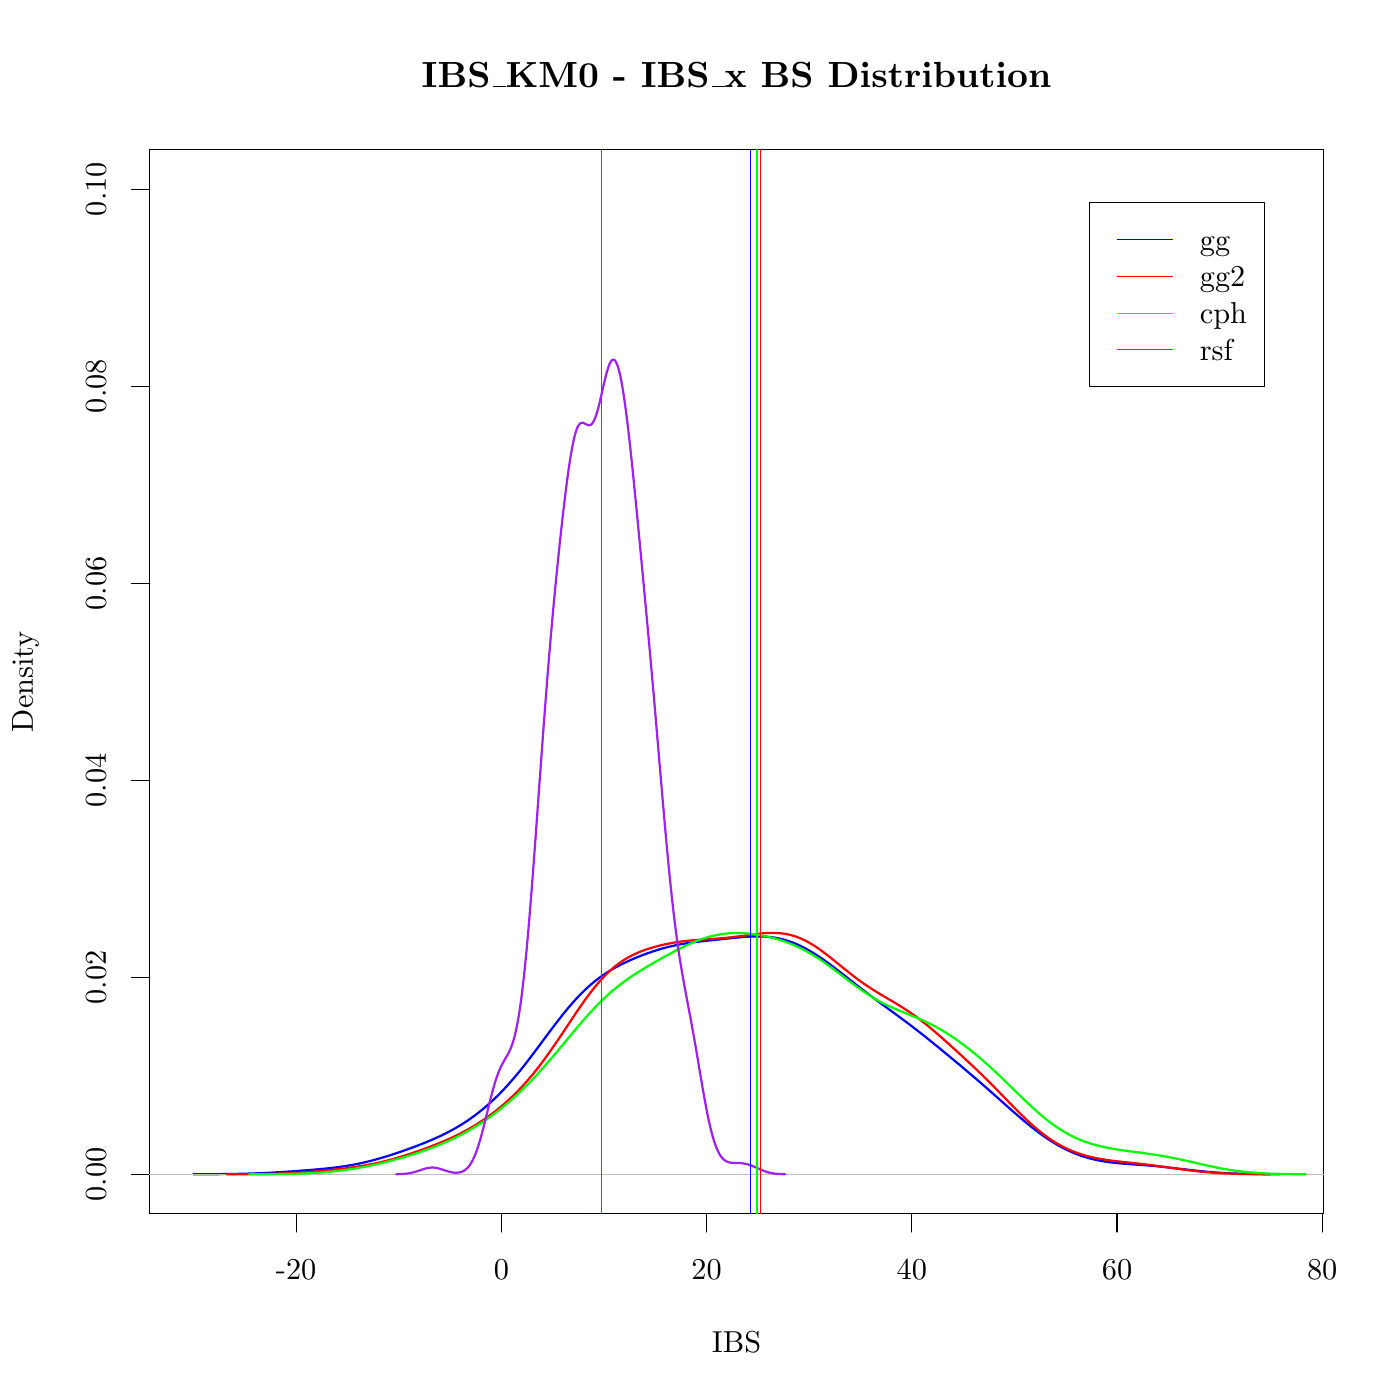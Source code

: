 % Created by tikzDevice version 0.8.1 on 2015-01-31 18:09:32
% !TEX encoding = UTF-8 Unicode
\documentclass[11pt]{memoir}
\nonstopmode

\usepackage{tikz}

\usepackage[active,tightpage,psfixbb]{preview}

\PreviewEnvironment{pgfpicture}

\setlength\PreviewBorder{0pt}

\usepackage{amsmath}
\newcommand{\SweaveOpts}[1]{}  % do not interfere with LaTeX
\newcommand{\SweaveInput}[1]{} % because they are not real TeX commands
\newcommand{\Sexpr}[1]{}       % will only be parsed by R


\usepackage{geometry}
\usepackage{amsmath}
\usepackage{lscape}
\geometry{verbose,tmargin=2.5cm,bmargin=2.5cm,lmargin=2.5cm,rmargin=2.5cm}


\begin{document}

\begin{tikzpicture}[x=1pt,y=1pt]
\definecolor{fillColor}{RGB}{255,255,255}
\path[use as bounding box,fill=fillColor,fill opacity=0.00] (0,0) rectangle (505.89,505.89);
\begin{scope}
\path[clip] ( 54.12, 67.32) rectangle (478.17,451.77);
\definecolor{drawColor}{RGB}{0,0,255}

\path[draw=drawColor,line width= 0.8pt,line join=round,line cap=round] ( 69.83, 81.57) --
	( 70.59, 81.57) --
	( 71.36, 81.57) --
	( 72.13, 81.57) --
	( 72.90, 81.58) --
	( 73.67, 81.58) --
	( 74.44, 81.58) --
	( 75.20, 81.59) --
	( 75.97, 81.59) --
	( 76.74, 81.59) --
	( 77.51, 81.60) --
	( 78.28, 81.60) --
	( 79.05, 81.61) --
	( 79.81, 81.62) --
	( 80.58, 81.63) --
	( 81.35, 81.64) --
	( 82.12, 81.65) --
	( 82.89, 81.66) --
	( 83.66, 81.67) --
	( 84.42, 81.68) --
	( 85.19, 81.70) --
	( 85.96, 81.71) --
	( 86.73, 81.73) --
	( 87.50, 81.75) --
	( 88.27, 81.77) --
	( 89.03, 81.79) --
	( 89.80, 81.81) --
	( 90.57, 81.84) --
	( 91.34, 81.86) --
	( 92.11, 81.89) --
	( 92.88, 81.92) --
	( 93.65, 81.95) --
	( 94.41, 81.98) --
	( 95.18, 82.02) --
	( 95.95, 82.05) --
	( 96.72, 82.09) --
	( 97.49, 82.13) --
	( 98.26, 82.17) --
	( 99.02, 82.21) --
	( 99.79, 82.26) --
	(100.56, 82.30) --
	(101.33, 82.35) --
	(102.10, 82.40) --
	(102.87, 82.45) --
	(103.63, 82.50) --
	(104.40, 82.55) --
	(105.17, 82.60) --
	(105.94, 82.65) --
	(106.71, 82.71) --
	(107.48, 82.76) --
	(108.24, 82.82) --
	(109.01, 82.88) --
	(109.78, 82.94) --
	(110.55, 83.00) --
	(111.32, 83.06) --
	(112.09, 83.12) --
	(112.85, 83.18) --
	(113.62, 83.25) --
	(114.39, 83.31) --
	(115.16, 83.38) --
	(115.93, 83.45) --
	(116.70, 83.53) --
	(117.46, 83.60) --
	(118.23, 83.68) --
	(119.00, 83.77) --
	(119.77, 83.85) --
	(120.54, 83.94) --
	(121.31, 84.04) --
	(122.07, 84.14) --
	(122.84, 84.24) --
	(123.61, 84.35) --
	(124.38, 84.46) --
	(125.15, 84.58) --
	(125.92, 84.71) --
	(126.69, 84.84) --
	(127.45, 84.98) --
	(128.22, 85.12) --
	(128.99, 85.27) --
	(129.76, 85.43) --
	(130.53, 85.60) --
	(131.30, 85.77) --
	(132.06, 85.95) --
	(132.83, 86.13) --
	(133.60, 86.32) --
	(134.37, 86.52) --
	(135.14, 86.72) --
	(135.91, 86.93) --
	(136.67, 87.15) --
	(137.44, 87.37) --
	(138.21, 87.60) --
	(138.98, 87.83) --
	(139.75, 88.06) --
	(140.52, 88.30) --
	(141.28, 88.55) --
	(142.05, 88.80) --
	(142.82, 89.05) --
	(143.59, 89.31) --
	(144.36, 89.57) --
	(145.13, 89.83) --
	(145.89, 90.10) --
	(146.66, 90.37) --
	(147.43, 90.65) --
	(148.20, 90.93) --
	(148.97, 91.21) --
	(149.74, 91.49) --
	(150.50, 91.78) --
	(151.27, 92.08) --
	(152.04, 92.38) --
	(152.81, 92.68) --
	(153.58, 92.99) --
	(154.35, 93.30) --
	(155.12, 93.62) --
	(155.88, 93.95) --
	(156.65, 94.28) --
	(157.42, 94.62) --
	(158.19, 94.97) --
	(158.96, 95.33) --
	(159.73, 95.69) --
	(160.49, 96.07) --
	(161.26, 96.46) --
	(162.03, 96.85) --
	(162.80, 97.26) --
	(163.57, 97.68) --
	(164.34, 98.11) --
	(165.10, 98.55) --
	(165.87, 99.00) --
	(166.64, 99.47) --
	(167.41, 99.95) --
	(168.18,100.45) --
	(168.95,100.96) --
	(169.71,101.48) --
	(170.48,102.03) --
	(171.25,102.58) --
	(172.02,103.16) --
	(172.79,103.75) --
	(173.56,104.35) --
	(174.32,104.98) --
	(175.09,105.62) --
	(175.86,106.27) --
	(176.63,106.95) --
	(177.40,107.64) --
	(178.17,108.36) --
	(178.93,109.09) --
	(179.70,109.84) --
	(180.47,110.61) --
	(181.24,111.40) --
	(182.01,112.20) --
	(182.78,113.03) --
	(183.54,113.87) --
	(184.31,114.73) --
	(185.08,115.61) --
	(185.85,116.51) --
	(186.62,117.42) --
	(187.39,118.35) --
	(188.16,119.30) --
	(188.92,120.26) --
	(189.69,121.23) --
	(190.46,122.21) --
	(191.23,123.21) --
	(192.00,124.22) --
	(192.77,125.24) --
	(193.53,126.26) --
	(194.30,127.29) --
	(195.07,128.32) --
	(195.84,129.36) --
	(196.61,130.40) --
	(197.38,131.43) --
	(198.14,132.46) --
	(198.91,133.49) --
	(199.68,134.52) --
	(200.45,135.53) --
	(201.22,136.54) --
	(201.99,137.53) --
	(202.75,138.51) --
	(203.52,139.47) --
	(204.29,140.42) --
	(205.06,141.35) --
	(205.83,142.26) --
	(206.60,143.15) --
	(207.36,144.03) --
	(208.13,144.87) --
	(208.90,145.69) --
	(209.67,146.49) --
	(210.44,147.27) --
	(211.21,148.02) --
	(211.97,148.74) --
	(212.74,149.44) --
	(213.51,150.12) --
	(214.28,150.77) --
	(215.05,151.39) --
	(215.82,151.99) --
	(216.58,152.57) --
	(217.35,153.13) --
	(218.12,153.66) --
	(218.89,154.18) --
	(219.66,154.67) --
	(220.43,155.14) --
	(221.20,155.60) --
	(221.96,156.04) --
	(222.73,156.47) --
	(223.50,156.88) --
	(224.27,157.28) --
	(225.04,157.66) --
	(225.81,158.03) --
	(226.57,158.39) --
	(227.34,158.74) --
	(228.11,159.09) --
	(228.88,159.42) --
	(229.65,159.74) --
	(230.42,160.06) --
	(231.18,160.36) --
	(231.95,160.66) --
	(232.72,160.95) --
	(233.49,161.24) --
	(234.26,161.51) --
	(235.03,161.78) --
	(235.79,162.04) --
	(236.56,162.29) --
	(237.33,162.54) --
	(238.10,162.77) --
	(238.87,163.00) --
	(239.64,163.22) --
	(240.40,163.43) --
	(241.17,163.63) --
	(241.94,163.82) --
	(242.71,164.00) --
	(243.48,164.17) --
	(244.25,164.33) --
	(245.01,164.49) --
	(245.78,164.64) --
	(246.55,164.77) --
	(247.32,164.90) --
	(248.09,165.03) --
	(248.86,165.15) --
	(249.62,165.26) --
	(250.39,165.36) --
	(251.16,165.46) --
	(251.93,165.56) --
	(252.70,165.65) --
	(253.47,165.74) --
	(254.24,165.82) --
	(255.00,165.91) --
	(255.77,165.99) --
	(256.54,166.07) --
	(257.31,166.15) --
	(258.08,166.23) --
	(258.85,166.32) --
	(259.61,166.40) --
	(260.38,166.48) --
	(261.15,166.56) --
	(261.92,166.64) --
	(262.69,166.72) --
	(263.46,166.80) --
	(264.22,166.88) --
	(264.99,166.96) --
	(265.76,167.03) --
	(266.53,167.11) --
	(267.30,167.18) --
	(268.07,167.24) --
	(268.83,167.31) --
	(269.60,167.36) --
	(270.37,167.41) --
	(271.14,167.45) --
	(271.91,167.48) --
	(272.68,167.51) --
	(273.44,167.52) --
	(274.21,167.52) --
	(274.98,167.50) --
	(275.75,167.48) --
	(276.52,167.44) --
	(277.29,167.38) --
	(278.05,167.31) --
	(278.82,167.22) --
	(279.59,167.11) --
	(280.36,166.99) --
	(281.13,166.84) --
	(281.90,166.67) --
	(282.67,166.49) --
	(283.43,166.29) --
	(284.20,166.06) --
	(284.97,165.81) --
	(285.74,165.55) --
	(286.51,165.26) --
	(287.28,164.96) --
	(288.04,164.63) --
	(288.81,164.28) --
	(289.58,163.92) --
	(290.35,163.53) --
	(291.12,163.13) --
	(291.89,162.70) --
	(292.65,162.26) --
	(293.42,161.81) --
	(294.19,161.34) --
	(294.96,160.85) --
	(295.73,160.34) --
	(296.50,159.83) --
	(297.26,159.30) --
	(298.03,158.76) --
	(298.80,158.21) --
	(299.57,157.65) --
	(300.34,157.08) --
	(301.11,156.50) --
	(301.87,155.92) --
	(302.64,155.33) --
	(303.41,154.74) --
	(304.18,154.14) --
	(304.95,153.54) --
	(305.72,152.94) --
	(306.48,152.33) --
	(307.25,151.73) --
	(308.02,151.13) --
	(308.79,150.52) --
	(309.56,149.92) --
	(310.33,149.33) --
	(311.09,148.73) --
	(311.86,148.14) --
	(312.63,147.55) --
	(313.40,146.97) --
	(314.17,146.38) --
	(314.94,145.81) --
	(315.71,145.23) --
	(316.47,144.66) --
	(317.24,144.09) --
	(318.01,143.52) --
	(318.78,142.96) --
	(319.55,142.40) --
	(320.32,141.84) --
	(321.08,141.28) --
	(321.85,140.72) --
	(322.62,140.15) --
	(323.39,139.59) --
	(324.16,139.03) --
	(324.93,138.47) --
	(325.69,137.90) --
	(326.46,137.33) --
	(327.23,136.75) --
	(328.00,136.18) --
	(328.77,135.60) --
	(329.54,135.01) --
	(330.30,134.42) --
	(331.07,133.83) --
	(331.84,133.23) --
	(332.61,132.63) --
	(333.38,132.03) --
	(334.15,131.42) --
	(334.91,130.81) --
	(335.68,130.19) --
	(336.45,129.57) --
	(337.22,128.95) --
	(337.99,128.32) --
	(338.76,127.70) --
	(339.52,127.07) --
	(340.29,126.44) --
	(341.06,125.80) --
	(341.83,125.17) --
	(342.60,124.53) --
	(343.37,123.90) --
	(344.13,123.26) --
	(344.90,122.62) --
	(345.67,121.98) --
	(346.44,121.34) --
	(347.21,120.70) --
	(347.98,120.05) --
	(348.75,119.40) --
	(349.51,118.75) --
	(350.28,118.10) --
	(351.05,117.45) --
	(351.82,116.79) --
	(352.59,116.14) --
	(353.36,115.47) --
	(354.12,114.81) --
	(354.89,114.14) --
	(355.66,113.47) --
	(356.43,112.80) --
	(357.20,112.12) --
	(357.97,111.45) --
	(358.73,110.77) --
	(359.50,110.08) --
	(360.27,109.40) --
	(361.04,108.72) --
	(361.81,108.03) --
	(362.58,107.35) --
	(363.34,106.66) --
	(364.11,105.98) --
	(364.88,105.30) --
	(365.65,104.62) --
	(366.42,103.95) --
	(367.19,103.28) --
	(367.95,102.62) --
	(368.72,101.96) --
	(369.49,101.30) --
	(370.26,100.66) --
	(371.03,100.03) --
	(371.80, 99.40) --
	(372.56, 98.78) --
	(373.33, 98.18) --
	(374.10, 97.58) --
	(374.87, 97.00) --
	(375.64, 96.43) --
	(376.41, 95.87) --
	(377.17, 95.32) --
	(377.94, 94.79) --
	(378.71, 94.28) --
	(379.48, 93.77) --
	(380.25, 93.29) --
	(381.02, 92.82) --
	(381.79, 92.36) --
	(382.55, 91.92) --
	(383.32, 91.49) --
	(384.09, 91.09) --
	(384.86, 90.70) --
	(385.63, 90.32) --
	(386.40, 89.96) --
	(387.16, 89.62) --
	(387.93, 89.29) --
	(388.70, 88.98) --
	(389.47, 88.68) --
	(390.24, 88.40) --
	(391.01, 88.14) --
	(391.77, 87.89) --
	(392.54, 87.66) --
	(393.31, 87.43) --
	(394.08, 87.23) --
	(394.85, 87.04) --
	(395.62, 86.86) --
	(396.38, 86.69) --
	(397.15, 86.53) --
	(397.92, 86.39) --
	(398.69, 86.26) --
	(399.46, 86.14) --
	(400.23, 86.02) --
	(400.99, 85.92) --
	(401.76, 85.82) --
	(402.53, 85.73) --
	(403.30, 85.65) --
	(404.07, 85.57) --
	(404.84, 85.50) --
	(405.60, 85.43) --
	(406.37, 85.37) --
	(407.14, 85.31) --
	(407.91, 85.25) --
	(408.68, 85.19) --
	(409.45, 85.14) --
	(410.22, 85.08) --
	(410.98, 85.03) --
	(411.75, 84.97) --
	(412.52, 84.91) --
	(413.29, 84.86) --
	(414.06, 84.80) --
	(414.83, 84.74) --
	(415.59, 84.67) --
	(416.36, 84.61) --
	(417.13, 84.54) --
	(417.90, 84.47) --
	(418.67, 84.40) --
	(419.44, 84.32) --
	(420.20, 84.24) --
	(420.97, 84.16) --
	(421.74, 84.08) --
	(422.51, 83.99) --
	(423.28, 83.91) --
	(424.05, 83.82) --
	(424.81, 83.73) --
	(425.58, 83.64) --
	(426.35, 83.55) --
	(427.12, 83.46) --
	(427.89, 83.37) --
	(428.66, 83.28) --
	(429.42, 83.19) --
	(430.19, 83.10) --
	(430.96, 83.01) --
	(431.73, 82.93) --
	(432.50, 82.84) --
	(433.27, 82.76) --
	(434.03, 82.68) --
	(434.80, 82.61) --
	(435.57, 82.53) --
	(436.34, 82.46) --
	(437.11, 82.39) --
	(437.88, 82.33) --
	(438.64, 82.27) --
	(439.41, 82.21) --
	(440.18, 82.15) --
	(440.95, 82.10) --
	(441.72, 82.05) --
	(442.49, 82.01) --
	(443.26, 81.97) --
	(444.02, 81.93) --
	(444.79, 81.89) --
	(445.56, 81.86) --
	(446.33, 81.82) --
	(447.10, 81.80) --
	(447.87, 81.77) --
	(448.63, 81.75) --
	(449.40, 81.73) --
	(450.17, 81.71) --
	(450.94, 81.69) --
	(451.71, 81.67) --
	(452.48, 81.66) --
	(453.24, 81.65) --
	(454.01, 81.63) --
	(454.78, 81.62) --
	(455.55, 81.62) --
	(456.32, 81.61) --
	(457.09, 81.60) --
	(457.85, 81.60) --
	(458.62, 81.59) --
	(459.39, 81.59) --
	(460.16, 81.58) --
	(460.93, 81.58) --
	(461.70, 81.58) --
	(462.46, 81.57);
\end{scope}
\begin{scope}
\path[clip] (  0.00,  0.00) rectangle (505.89,505.89);
\definecolor{drawColor}{RGB}{0,0,0}

\path[draw=drawColor,line width= 0.4pt,line join=round,line cap=round] (107.03, 67.32) -- (477.79, 67.32);

\path[draw=drawColor,line width= 0.4pt,line join=round,line cap=round] (107.03, 67.32) -- (107.03, 60.72);

\path[draw=drawColor,line width= 0.4pt,line join=round,line cap=round] (181.18, 67.32) -- (181.18, 60.72);

\path[draw=drawColor,line width= 0.4pt,line join=round,line cap=round] (255.34, 67.32) -- (255.34, 60.72);

\path[draw=drawColor,line width= 0.4pt,line join=round,line cap=round] (329.49, 67.32) -- (329.49, 60.72);

\path[draw=drawColor,line width= 0.4pt,line join=round,line cap=round] (403.64, 67.32) -- (403.64, 60.72);

\path[draw=drawColor,line width= 0.4pt,line join=round,line cap=round] (477.79, 67.32) -- (477.79, 60.72);

\node[text=drawColor,anchor=base,inner sep=0pt, outer sep=0pt, scale=  1.00] at (107.03, 43.56) {-20};

\node[text=drawColor,anchor=base,inner sep=0pt, outer sep=0pt, scale=  1.00] at (181.18, 43.56) {0};

\node[text=drawColor,anchor=base,inner sep=0pt, outer sep=0pt, scale=  1.00] at (255.34, 43.56) {20};

\node[text=drawColor,anchor=base,inner sep=0pt, outer sep=0pt, scale=  1.00] at (329.49, 43.56) {40};

\node[text=drawColor,anchor=base,inner sep=0pt, outer sep=0pt, scale=  1.00] at (403.64, 43.56) {60};

\node[text=drawColor,anchor=base,inner sep=0pt, outer sep=0pt, scale=  1.00] at (477.79, 43.56) {80};

\path[draw=drawColor,line width= 0.4pt,line join=round,line cap=round] ( 54.12, 81.56) -- ( 54.12,437.53);

\path[draw=drawColor,line width= 0.4pt,line join=round,line cap=round] ( 54.12, 81.56) -- ( 47.52, 81.56);

\path[draw=drawColor,line width= 0.4pt,line join=round,line cap=round] ( 54.12,152.75) -- ( 47.52,152.75);

\path[draw=drawColor,line width= 0.4pt,line join=round,line cap=round] ( 54.12,223.95) -- ( 47.52,223.95);

\path[draw=drawColor,line width= 0.4pt,line join=round,line cap=round] ( 54.12,295.14) -- ( 47.52,295.14);

\path[draw=drawColor,line width= 0.4pt,line join=round,line cap=round] ( 54.12,366.34) -- ( 47.52,366.34);

\path[draw=drawColor,line width= 0.4pt,line join=round,line cap=round] ( 54.12,437.53) -- ( 47.52,437.53);

\node[text=drawColor,rotate= 90.00,anchor=base,inner sep=0pt, outer sep=0pt, scale=  1.00] at ( 38.28, 81.56) {0.00};

\node[text=drawColor,rotate= 90.00,anchor=base,inner sep=0pt, outer sep=0pt, scale=  1.00] at ( 38.28,152.75) {0.02};

\node[text=drawColor,rotate= 90.00,anchor=base,inner sep=0pt, outer sep=0pt, scale=  1.00] at ( 38.28,223.95) {0.04};

\node[text=drawColor,rotate= 90.00,anchor=base,inner sep=0pt, outer sep=0pt, scale=  1.00] at ( 38.28,295.14) {0.06};

\node[text=drawColor,rotate= 90.00,anchor=base,inner sep=0pt, outer sep=0pt, scale=  1.00] at ( 38.28,366.34) {0.08};

\node[text=drawColor,rotate= 90.00,anchor=base,inner sep=0pt, outer sep=0pt, scale=  1.00] at ( 38.28,437.53) {0.10};

\path[draw=drawColor,line width= 0.4pt,line join=round,line cap=round] ( 54.12, 67.32) --
	(478.17, 67.32) --
	(478.17,451.77) --
	( 54.12,451.77) --
	( 54.12, 67.32);
\end{scope}
\begin{scope}
\path[clip] (  0.00,  0.00) rectangle (505.89,505.89);
\definecolor{drawColor}{RGB}{0,0,0}

\node[text=drawColor,anchor=base,inner sep=0pt, outer sep=0pt, scale=  1.20] at (266.14,474.30) {\bfseries IBS\_KM0 - IBS\_x BS Distribution};

\node[text=drawColor,anchor=base,inner sep=0pt, outer sep=0pt, scale=  1.00] at (266.14, 17.16) {IBS};

\node[text=drawColor,rotate= 90.00,anchor=base,inner sep=0pt, outer sep=0pt, scale=  1.00] at ( 11.88,259.55) {Density};
\end{scope}
\begin{scope}
\path[clip] ( 54.12, 67.32) rectangle (478.17,451.77);
\definecolor{drawColor}{RGB}{190,190,190}

\path[draw=drawColor,line width= 0.0pt,line join=round,line cap=round] ( 54.12, 81.56) -- (478.17, 81.56);
\definecolor{drawColor}{RGB}{255,0,0}

\path[draw=drawColor,line width= 0.8pt,line join=round,line cap=round] ( 82.05, 81.57) --
	( 82.79, 81.57) --
	( 83.52, 81.57) --
	( 84.26, 81.57) --
	( 85.00, 81.58) --
	( 85.74, 81.58) --
	( 86.47, 81.58) --
	( 87.21, 81.59) --
	( 87.95, 81.59) --
	( 88.69, 81.60) --
	( 89.42, 81.60) --
	( 90.16, 81.61) --
	( 90.90, 81.62) --
	( 91.63, 81.62) --
	( 92.37, 81.63) --
	( 93.11, 81.64) --
	( 93.85, 81.65) --
	( 94.58, 81.66) --
	( 95.32, 81.68) --
	( 96.06, 81.69) --
	( 96.80, 81.71) --
	( 97.53, 81.72) --
	( 98.27, 81.74) --
	( 99.01, 81.76) --
	( 99.75, 81.78) --
	(100.48, 81.81) --
	(101.22, 81.83) --
	(101.96, 81.86) --
	(102.69, 81.89) --
	(103.43, 81.92) --
	(104.17, 81.95) --
	(104.91, 81.99) --
	(105.64, 82.03) --
	(106.38, 82.07) --
	(107.12, 82.11) --
	(107.86, 82.15) --
	(108.59, 82.20) --
	(109.33, 82.24) --
	(110.07, 82.29) --
	(110.81, 82.34) --
	(111.54, 82.40) --
	(112.28, 82.45) --
	(113.02, 82.51) --
	(113.75, 82.57) --
	(114.49, 82.63) --
	(115.23, 82.70) --
	(115.97, 82.76) --
	(116.70, 82.83) --
	(117.44, 82.90) --
	(118.18, 82.97) --
	(118.92, 83.05) --
	(119.65, 83.12) --
	(120.39, 83.20) --
	(121.13, 83.28) --
	(121.87, 83.36) --
	(122.60, 83.44) --
	(123.34, 83.53) --
	(124.08, 83.62) --
	(124.81, 83.71) --
	(125.55, 83.81) --
	(126.29, 83.91) --
	(127.03, 84.01) --
	(127.76, 84.11) --
	(128.50, 84.22) --
	(129.24, 84.33) --
	(129.98, 84.45) --
	(130.71, 84.57) --
	(131.45, 84.70) --
	(132.19, 84.83) --
	(132.93, 84.96) --
	(133.66, 85.10) --
	(134.40, 85.25) --
	(135.14, 85.40) --
	(135.87, 85.56) --
	(136.61, 85.72) --
	(137.35, 85.89) --
	(138.09, 86.06) --
	(138.82, 86.24) --
	(139.56, 86.43) --
	(140.30, 86.62) --
	(141.04, 86.81) --
	(141.77, 87.02) --
	(142.51, 87.22) --
	(143.25, 87.43) --
	(143.99, 87.65) --
	(144.72, 87.87) --
	(145.46, 88.10) --
	(146.20, 88.33) --
	(146.93, 88.56) --
	(147.67, 88.80) --
	(148.41, 89.04) --
	(149.15, 89.29) --
	(149.88, 89.54) --
	(150.62, 89.79) --
	(151.36, 90.05) --
	(152.10, 90.31) --
	(152.83, 90.57) --
	(153.57, 90.84) --
	(154.31, 91.11) --
	(155.05, 91.39) --
	(155.78, 91.67) --
	(156.52, 91.96) --
	(157.26, 92.24) --
	(157.99, 92.54) --
	(158.73, 92.84) --
	(159.47, 93.14) --
	(160.21, 93.45) --
	(160.94, 93.77) --
	(161.68, 94.09) --
	(162.42, 94.42) --
	(163.16, 94.76) --
	(163.89, 95.10) --
	(164.63, 95.46) --
	(165.37, 95.82) --
	(166.11, 96.19) --
	(166.84, 96.57) --
	(167.58, 96.95) --
	(168.32, 97.35) --
	(169.05, 97.76) --
	(169.79, 98.17) --
	(170.53, 98.60) --
	(171.27, 99.04) --
	(172.00, 99.49) --
	(172.74, 99.95) --
	(173.48,100.43) --
	(174.22,100.91) --
	(174.95,101.41) --
	(175.69,101.92) --
	(176.43,102.44) --
	(177.17,102.98) --
	(177.90,103.53) --
	(178.64,104.09) --
	(179.38,104.66) --
	(180.11,105.25) --
	(180.85,105.86) --
	(181.59,106.48) --
	(182.33,107.11) --
	(183.06,107.76) --
	(183.80,108.43) --
	(184.54,109.12) --
	(185.28,109.82) --
	(186.01,110.53) --
	(186.75,111.27) --
	(187.49,112.03) --
	(188.23,112.80) --
	(188.96,113.59) --
	(189.70,114.41) --
	(190.44,115.24) --
	(191.17,116.09) --
	(191.91,116.96) --
	(192.65,117.85) --
	(193.39,118.76) --
	(194.12,119.69) --
	(194.86,120.64) --
	(195.60,121.61) --
	(196.34,122.60) --
	(197.07,123.60) --
	(197.81,124.62) --
	(198.55,125.65) --
	(199.29,126.70) --
	(200.02,127.77) --
	(200.76,128.84) --
	(201.50,129.93) --
	(202.23,131.02) --
	(202.97,132.12) --
	(203.71,133.23) --
	(204.45,134.34) --
	(205.18,135.45) --
	(205.92,136.56) --
	(206.66,137.67) --
	(207.40,138.77) --
	(208.13,139.86) --
	(208.87,140.95) --
	(209.61,142.02) --
	(210.35,143.07) --
	(211.08,144.11) --
	(211.82,145.14) --
	(212.56,146.14) --
	(213.29,147.11) --
	(214.03,148.07) --
	(214.77,149.00) --
	(215.51,149.90) --
	(216.24,150.76) --
	(216.98,151.60) --
	(217.72,152.42) --
	(218.46,153.20) --
	(219.19,153.94) --
	(219.93,154.65) --
	(220.67,155.33) --
	(221.41,155.98) --
	(222.14,156.60) --
	(222.88,157.18) --
	(223.62,157.74) --
	(224.35,158.27) --
	(225.09,158.76) --
	(225.83,159.23) --
	(226.57,159.67) --
	(227.30,160.09) --
	(228.04,160.48) --
	(228.78,160.85) --
	(229.52,161.20) --
	(230.25,161.53) --
	(230.99,161.85) --
	(231.73,162.14) --
	(232.47,162.42) --
	(233.20,162.68) --
	(233.94,162.93) --
	(234.68,163.17) --
	(235.41,163.40) --
	(236.15,163.61) --
	(236.89,163.82) --
	(237.63,164.02) --
	(238.36,164.20) --
	(239.10,164.38) --
	(239.84,164.55) --
	(240.58,164.71) --
	(241.31,164.86) --
	(242.05,165.00) --
	(242.79,165.14) --
	(243.53,165.27) --
	(244.26,165.39) --
	(245.00,165.50) --
	(245.74,165.61) --
	(246.47,165.71) --
	(247.21,165.80) --
	(247.95,165.89) --
	(248.69,165.96) --
	(249.42,166.04) --
	(250.16,166.10) --
	(250.90,166.17) --
	(251.64,166.23) --
	(252.37,166.28) --
	(253.11,166.33) --
	(253.85,166.38) --
	(254.59,166.43) --
	(255.32,166.48) --
	(256.06,166.52) --
	(256.80,166.57) --
	(257.53,166.62) --
	(258.27,166.67) --
	(259.01,166.72) --
	(259.75,166.78) --
	(260.48,166.84) --
	(261.22,166.90) --
	(261.96,166.97) --
	(262.70,167.04) --
	(263.43,167.12) --
	(264.17,167.20) --
	(264.91,167.29) --
	(265.65,167.37) --
	(266.38,167.47) --
	(267.12,167.56) --
	(267.86,167.66) --
	(268.59,167.76) --
	(269.33,167.86) --
	(270.07,167.96) --
	(270.81,168.07) --
	(271.54,168.16) --
	(272.28,168.26) --
	(273.02,168.35) --
	(273.76,168.44) --
	(274.49,168.52) --
	(275.23,168.59) --
	(275.97,168.66) --
	(276.71,168.71) --
	(277.44,168.75) --
	(278.18,168.78) --
	(278.92,168.79) --
	(279.65,168.79) --
	(280.39,168.77) --
	(281.13,168.73) --
	(281.87,168.67) --
	(282.60,168.59) --
	(283.34,168.49) --
	(284.08,168.37) --
	(284.82,168.22) --
	(285.55,168.05) --
	(286.29,167.85) --
	(287.03,167.63) --
	(287.77,167.38) --
	(288.50,167.10) --
	(289.24,166.81) --
	(289.98,166.49) --
	(290.71,166.13) --
	(291.45,165.76) --
	(292.19,165.36) --
	(292.93,164.94) --
	(293.66,164.49) --
	(294.40,164.03) --
	(295.14,163.54) --
	(295.88,163.04) --
	(296.61,162.52) --
	(297.35,161.98) --
	(298.09,161.42) --
	(298.83,160.86) --
	(299.56,160.29) --
	(300.30,159.70) --
	(301.04,159.11) --
	(301.77,158.51) --
	(302.51,157.91) --
	(303.25,157.31) --
	(303.99,156.71) --
	(304.72,156.11) --
	(305.46,155.51) --
	(306.20,154.92) --
	(306.94,154.34) --
	(307.67,153.76) --
	(308.41,153.19) --
	(309.15,152.62) --
	(309.89,152.07) --
	(310.62,151.53) --
	(311.36,151.00) --
	(312.10,150.48) --
	(312.83,149.97) --
	(313.57,149.48) --
	(314.31,148.99) --
	(315.05,148.52) --
	(315.78,148.05) --
	(316.52,147.59) --
	(317.26,147.14) --
	(318.00,146.69) --
	(318.73,146.25) --
	(319.47,145.82) --
	(320.21,145.38) --
	(320.95,144.95) --
	(321.68,144.52) --
	(322.42,144.08) --
	(323.16,143.64) --
	(323.89,143.20) --
	(324.63,142.75) --
	(325.37,142.30) --
	(326.11,141.84) --
	(326.84,141.37) --
	(327.58,140.89) --
	(328.32,140.39) --
	(329.06,139.89) --
	(329.79,139.38) --
	(330.53,138.85) --
	(331.27,138.32) --
	(332.01,137.77) --
	(332.74,137.21) --
	(333.48,136.63) --
	(334.22,136.05) --
	(334.95,135.46) --
	(335.69,134.86) --
	(336.43,134.24) --
	(337.17,133.62) --
	(337.90,132.99) --
	(338.64,132.36) --
	(339.38,131.72) --
	(340.12,131.07) --
	(340.85,130.42) --
	(341.59,129.76) --
	(342.33,129.10) --
	(343.07,128.44) --
	(343.80,127.77) --
	(344.54,127.10) --
	(345.28,126.43) --
	(346.01,125.76) --
	(346.75,125.08) --
	(347.49,124.41) --
	(348.23,123.73) --
	(348.96,123.04) --
	(349.70,122.36) --
	(350.44,121.67) --
	(351.18,120.98) --
	(351.91,120.28) --
	(352.65,119.58) --
	(353.39,118.88) --
	(354.13,118.17) --
	(354.86,117.46) --
	(355.60,116.73) --
	(356.34,116.01) --
	(357.07,115.28) --
	(357.81,114.54) --
	(358.55,113.80) --
	(359.29,113.06) --
	(360.02,112.31) --
	(360.76,111.55) --
	(361.50,110.80) --
	(362.24,110.04) --
	(362.97,109.28) --
	(363.71,108.52) --
	(364.45,107.76) --
	(365.19,107.00) --
	(365.92,106.24) --
	(366.66,105.49) --
	(367.40,104.75) --
	(368.13,104.01) --
	(368.87,103.28) --
	(369.61,102.55) --
	(370.35,101.84) --
	(371.08,101.14) --
	(371.82,100.45) --
	(372.56, 99.78) --
	(373.30, 99.12) --
	(374.03, 98.47) --
	(374.77, 97.85) --
	(375.51, 97.24) --
	(376.25, 96.65) --
	(376.98, 96.07) --
	(377.72, 95.51) --
	(378.46, 94.98) --
	(379.19, 94.46) --
	(379.93, 93.96) --
	(380.67, 93.48) --
	(381.41, 93.02) --
	(382.14, 92.59) --
	(382.88, 92.16) --
	(383.62, 91.76) --
	(384.36, 91.38) --
	(385.09, 91.02) --
	(385.83, 90.67) --
	(386.57, 90.34) --
	(387.31, 90.02) --
	(388.04, 89.73) --
	(388.78, 89.45) --
	(389.52, 89.19) --
	(390.25, 88.94) --
	(390.99, 88.70) --
	(391.73, 88.48) --
	(392.47, 88.27) --
	(393.20, 88.07) --
	(393.94, 87.89) --
	(394.68, 87.72) --
	(395.42, 87.55) --
	(396.15, 87.40) --
	(396.89, 87.26) --
	(397.63, 87.12) --
	(398.37, 87.00) --
	(399.10, 86.88) --
	(399.84, 86.76) --
	(400.58, 86.65) --
	(401.31, 86.55) --
	(402.05, 86.46) --
	(402.79, 86.36) --
	(403.53, 86.27) --
	(404.26, 86.19) --
	(405.00, 86.11) --
	(405.74, 86.02) --
	(406.48, 85.94) --
	(407.21, 85.87) --
	(407.95, 85.79) --
	(408.69, 85.71) --
	(409.43, 85.63) --
	(410.16, 85.55) --
	(410.90, 85.47) --
	(411.64, 85.39) --
	(412.37, 85.30) --
	(413.11, 85.22) --
	(413.85, 85.13) --
	(414.59, 85.04) --
	(415.32, 84.95) --
	(416.06, 84.86) --
	(416.80, 84.76) --
	(417.54, 84.67) --
	(418.27, 84.57) --
	(419.01, 84.47) --
	(419.75, 84.37) --
	(420.49, 84.26) --
	(421.22, 84.16) --
	(421.96, 84.06) --
	(422.70, 83.95) --
	(423.43, 83.85) --
	(424.17, 83.74) --
	(424.91, 83.64) --
	(425.65, 83.53) --
	(426.38, 83.43) --
	(427.12, 83.33) --
	(427.86, 83.23) --
	(428.60, 83.13) --
	(429.33, 83.04) --
	(430.07, 82.95) --
	(430.81, 82.86) --
	(431.55, 82.77) --
	(432.28, 82.69) --
	(433.02, 82.60) --
	(433.76, 82.53) --
	(434.49, 82.45) --
	(435.23, 82.38) --
	(435.97, 82.32) --
	(436.71, 82.26) --
	(437.44, 82.20) --
	(438.18, 82.14) --
	(438.92, 82.09) --
	(439.66, 82.04) --
	(440.39, 81.99) --
	(441.13, 81.95) --
	(441.87, 81.91) --
	(442.61, 81.88) --
	(443.34, 81.84) --
	(444.08, 81.81) --
	(444.82, 81.79) --
	(445.55, 81.76) --
	(446.29, 81.74) --
	(447.03, 81.72) --
	(447.77, 81.70) --
	(448.50, 81.68) --
	(449.24, 81.67) --
	(449.98, 81.65) --
	(450.72, 81.64) --
	(451.45, 81.63) --
	(452.19, 81.62) --
	(452.93, 81.61) --
	(453.66, 81.61) --
	(454.40, 81.60) --
	(455.14, 81.59) --
	(455.88, 81.59) --
	(456.61, 81.58) --
	(457.35, 81.58) --
	(458.09, 81.58) --
	(458.83, 81.57);
\definecolor{drawColor}{RGB}{0,255,0}

\path[draw=drawColor,line width= 0.8pt,line join=round,line cap=round] ( 90.07, 81.57) --
	( 90.82, 81.57) --
	( 91.56, 81.57) --
	( 92.31, 81.57) --
	( 93.06, 81.58) --
	( 93.80, 81.58) --
	( 94.55, 81.58) --
	( 95.30, 81.59) --
	( 96.04, 81.59) --
	( 96.79, 81.60) --
	( 97.54, 81.60) --
	( 98.29, 81.61) --
	( 99.03, 81.61) --
	( 99.78, 81.62) --
	(100.53, 81.63) --
	(101.27, 81.64) --
	(102.02, 81.65) --
	(102.77, 81.66) --
	(103.52, 81.68) --
	(104.26, 81.69) --
	(105.01, 81.71) --
	(105.76, 81.73) --
	(106.50, 81.74) --
	(107.25, 81.77) --
	(108.00, 81.79) --
	(108.74, 81.82) --
	(109.49, 81.84) --
	(110.24, 81.87) --
	(110.99, 81.91) --
	(111.73, 81.94) --
	(112.48, 81.98) --
	(113.23, 82.02) --
	(113.97, 82.06) --
	(114.72, 82.11) --
	(115.47, 82.16) --
	(116.22, 82.22) --
	(116.96, 82.27) --
	(117.71, 82.34) --
	(118.46, 82.40) --
	(119.20, 82.47) --
	(119.95, 82.54) --
	(120.70, 82.62) --
	(121.44, 82.70) --
	(122.19, 82.79) --
	(122.94, 82.88) --
	(123.69, 82.97) --
	(124.43, 83.07) --
	(125.18, 83.17) --
	(125.93, 83.28) --
	(126.67, 83.39) --
	(127.42, 83.51) --
	(128.17, 83.63) --
	(128.91, 83.75) --
	(129.66, 83.88) --
	(130.41, 84.02) --
	(131.16, 84.15) --
	(131.90, 84.30) --
	(132.65, 84.45) --
	(133.40, 84.60) --
	(134.14, 84.75) --
	(134.89, 84.91) --
	(135.64, 85.08) --
	(136.39, 85.25) --
	(137.13, 85.42) --
	(137.88, 85.59) --
	(138.63, 85.78) --
	(139.37, 85.96) --
	(140.12, 86.15) --
	(140.87, 86.34) --
	(141.61, 86.53) --
	(142.36, 86.73) --
	(143.11, 86.94) --
	(143.86, 87.14) --
	(144.60, 87.35) --
	(145.35, 87.57) --
	(146.10, 87.79) --
	(146.84, 88.01) --
	(147.59, 88.23) --
	(148.34, 88.46) --
	(149.09, 88.70) --
	(149.83, 88.94) --
	(150.58, 89.18) --
	(151.33, 89.43) --
	(152.07, 89.68) --
	(152.82, 89.94) --
	(153.57, 90.20) --
	(154.31, 90.47) --
	(155.06, 90.74) --
	(155.81, 91.02) --
	(156.56, 91.30) --
	(157.30, 91.59) --
	(158.05, 91.89) --
	(158.80, 92.20) --
	(159.54, 92.51) --
	(160.29, 92.82) --
	(161.04, 93.15) --
	(161.78, 93.48) --
	(162.53, 93.82) --
	(163.28, 94.17) --
	(164.03, 94.53) --
	(164.77, 94.89) --
	(165.52, 95.27) --
	(166.27, 95.65) --
	(167.01, 96.04) --
	(167.76, 96.44) --
	(168.51, 96.85) --
	(169.26, 97.27) --
	(170.00, 97.70) --
	(170.75, 98.14) --
	(171.50, 98.59) --
	(172.24, 99.05) --
	(172.99, 99.52) --
	(173.74,100.01) --
	(174.48,100.50) --
	(175.23,101.00) --
	(175.98,101.51) --
	(176.73,102.04) --
	(177.47,102.58) --
	(178.22,103.12) --
	(178.97,103.68) --
	(179.71,104.25) --
	(180.46,104.84) --
	(181.21,105.43) --
	(181.96,106.03) --
	(182.70,106.65) --
	(183.45,107.29) --
	(184.20,107.93) --
	(184.94,108.58) --
	(185.69,109.25) --
	(186.44,109.93) --
	(187.18,110.63) --
	(187.93,111.33) --
	(188.68,112.05) --
	(189.43,112.78) --
	(190.17,113.53) --
	(190.92,114.28) --
	(191.67,115.05) --
	(192.41,115.83) --
	(193.16,116.63) --
	(193.91,117.43) --
	(194.65,118.24) --
	(195.40,119.07) --
	(196.15,119.91) --
	(196.90,120.75) --
	(197.64,121.61) --
	(198.39,122.47) --
	(199.14,123.34) --
	(199.88,124.22) --
	(200.63,125.11) --
	(201.38,126.00) --
	(202.13,126.89) --
	(202.87,127.79) --
	(203.62,128.69) --
	(204.37,129.59) --
	(205.11,130.49) --
	(205.86,131.39) --
	(206.61,132.29) --
	(207.35,133.18) --
	(208.10,134.07) --
	(208.85,134.95) --
	(209.60,135.82) --
	(210.34,136.69) --
	(211.09,137.55) --
	(211.84,138.39) --
	(212.58,139.23) --
	(213.33,140.05) --
	(214.08,140.86) --
	(214.83,141.65) --
	(215.57,142.43) --
	(216.32,143.19) --
	(217.07,143.93) --
	(217.81,144.66) --
	(218.56,145.37) --
	(219.31,146.06) --
	(220.05,146.74) --
	(220.80,147.40) --
	(221.55,148.04) --
	(222.30,148.66) --
	(223.04,149.27) --
	(223.79,149.86) --
	(224.54,150.44) --
	(225.28,150.99) --
	(226.03,151.54) --
	(226.78,152.08) --
	(227.52,152.59) --
	(228.27,153.10) --
	(229.02,153.60) --
	(229.77,154.09) --
	(230.51,154.56) --
	(231.26,155.03) --
	(232.01,155.49) --
	(232.75,155.95) --
	(233.50,156.40) --
	(234.25,156.84) --
	(235.00,157.28) --
	(235.74,157.71) --
	(236.49,158.14) --
	(237.24,158.57) --
	(237.98,158.99) --
	(238.73,159.41) --
	(239.48,159.83) --
	(240.22,160.24) --
	(240.97,160.65) --
	(241.72,161.06) --
	(242.47,161.46) --
	(243.21,161.85) --
	(243.96,162.25) --
	(244.71,162.63) --
	(245.45,163.01) --
	(246.20,163.38) --
	(246.95,163.75) --
	(247.70,164.10) --
	(248.44,164.45) --
	(249.19,164.79) --
	(249.94,165.12) --
	(250.68,165.43) --
	(251.43,165.74) --
	(252.18,166.03) --
	(252.92,166.31) --
	(253.67,166.57) --
	(254.42,166.82) --
	(255.17,167.06) --
	(255.91,167.28) --
	(256.66,167.49) --
	(257.41,167.68) --
	(258.15,167.85) --
	(258.90,168.01) --
	(259.65,168.15) --
	(260.39,168.28) --
	(261.14,168.39) --
	(261.89,168.49) --
	(262.64,168.57) --
	(263.38,168.63) --
	(264.13,168.68) --
	(264.88,168.72) --
	(265.62,168.74) --
	(266.37,168.75) --
	(267.12,168.74) --
	(267.87,168.72) --
	(268.61,168.69) --
	(269.36,168.64) --
	(270.11,168.58) --
	(270.85,168.51) --
	(271.60,168.43) --
	(272.35,168.34) --
	(273.09,168.23) --
	(273.84,168.12) --
	(274.59,167.99) --
	(275.34,167.85) --
	(276.08,167.71) --
	(276.83,167.55) --
	(277.58,167.38) --
	(278.32,167.20) --
	(279.07,167.01) --
	(279.82,166.81) --
	(280.56,166.60) --
	(281.31,166.38) --
	(282.06,166.14) --
	(282.81,165.90) --
	(283.55,165.64) --
	(284.30,165.37) --
	(285.05,165.09) --
	(285.79,164.79) --
	(286.54,164.48) --
	(287.29,164.16) --
	(288.04,163.82) --
	(288.78,163.47) --
	(289.53,163.11) --
	(290.28,162.73) --
	(291.02,162.33) --
	(291.77,161.92) --
	(292.52,161.50) --
	(293.26,161.07) --
	(294.01,160.61) --
	(294.76,160.15) --
	(295.51,159.67) --
	(296.25,159.18) --
	(297.00,158.68) --
	(297.75,158.16) --
	(298.49,157.64) --
	(299.24,157.11) --
	(299.99,156.56) --
	(300.74,156.01) --
	(301.48,155.45) --
	(302.23,154.89) --
	(302.98,154.32) --
	(303.72,153.75) --
	(304.47,153.18) --
	(305.22,152.61) --
	(305.96,152.04) --
	(306.71,151.47) --
	(307.46,150.91) --
	(308.21,150.35) --
	(308.95,149.80) --
	(309.70,149.25) --
	(310.45,148.72) --
	(311.19,148.19) --
	(311.94,147.67) --
	(312.69,147.17) --
	(313.43,146.68) --
	(314.18,146.20) --
	(314.93,145.73) --
	(315.68,145.28) --
	(316.42,144.84) --
	(317.17,144.41) --
	(317.92,144.00) --
	(318.66,143.60) --
	(319.41,143.22) --
	(320.16,142.85) --
	(320.91,142.49) --
	(321.65,142.14) --
	(322.40,141.80) --
	(323.15,141.47) --
	(323.89,141.15) --
	(324.64,140.83) --
	(325.39,140.52) --
	(326.13,140.22) --
	(326.88,139.92) --
	(327.63,139.61) --
	(328.38,139.31) --
	(329.12,139.01) --
	(329.87,138.71) --
	(330.62,138.40) --
	(331.36,138.08) --
	(332.11,137.76) --
	(332.86,137.44) --
	(333.61,137.10) --
	(334.35,136.76) --
	(335.10,136.41) --
	(335.85,136.04) --
	(336.59,135.67) --
	(337.34,135.28) --
	(338.09,134.88) --
	(338.83,134.47) --
	(339.58,134.05) --
	(340.33,133.61) --
	(341.08,133.17) --
	(341.82,132.71) --
	(342.57,132.24) --
	(343.32,131.76) --
	(344.06,131.26) --
	(344.81,130.76) --
	(345.56,130.24) --
	(346.30,129.71) --
	(347.05,129.17) --
	(347.80,128.62) --
	(348.55,128.06) --
	(349.29,127.49) --
	(350.04,126.91) --
	(350.79,126.32) --
	(351.53,125.72) --
	(352.28,125.11) --
	(353.03,124.49) --
	(353.78,123.86) --
	(354.52,123.22) --
	(355.27,122.57) --
	(356.02,121.92) --
	(356.76,121.25) --
	(357.51,120.58) --
	(358.26,119.90) --
	(359.00,119.21) --
	(359.75,118.51) --
	(360.50,117.81) --
	(361.25,117.10) --
	(361.99,116.39) --
	(362.74,115.67) --
	(363.49,114.95) --
	(364.23,114.22) --
	(364.98,113.49) --
	(365.73,112.76) --
	(366.48,112.03) --
	(367.22,111.30) --
	(367.97,110.57) --
	(368.72,109.84) --
	(369.46,109.12) --
	(370.21,108.40) --
	(370.96,107.69) --
	(371.70,106.98) --
	(372.45,106.28) --
	(373.20,105.59) --
	(373.95,104.92) --
	(374.69,104.25) --
	(375.44,103.60) --
	(376.19,102.96) --
	(376.93,102.33) --
	(377.68,101.72) --
	(378.43,101.12) --
	(379.17,100.54) --
	(379.92, 99.98) --
	(380.67, 99.44) --
	(381.42, 98.91) --
	(382.16, 98.40) --
	(382.91, 97.90) --
	(383.66, 97.43) --
	(384.40, 96.98) --
	(385.15, 96.54) --
	(385.90, 96.12) --
	(386.65, 95.73) --
	(387.39, 95.34) --
	(388.14, 94.98) --
	(388.89, 94.63) --
	(389.63, 94.30) --
	(390.38, 93.99) --
	(391.13, 93.69) --
	(391.87, 93.41) --
	(392.62, 93.14) --
	(393.37, 92.89) --
	(394.12, 92.65) --
	(394.86, 92.43) --
	(395.61, 92.21) --
	(396.36, 92.01) --
	(397.10, 91.82) --
	(397.85, 91.64) --
	(398.60, 91.47) --
	(399.35, 91.31) --
	(400.09, 91.16) --
	(400.84, 91.01) --
	(401.59, 90.87) --
	(402.33, 90.74) --
	(403.08, 90.62) --
	(403.83, 90.50) --
	(404.57, 90.38) --
	(405.32, 90.27) --
	(406.07, 90.16) --
	(406.82, 90.06) --
	(407.56, 89.96) --
	(408.31, 89.86) --
	(409.06, 89.76) --
	(409.80, 89.66) --
	(410.55, 89.56) --
	(411.30, 89.46) --
	(412.04, 89.37) --
	(412.79, 89.27) --
	(413.54, 89.16) --
	(414.29, 89.06) --
	(415.03, 88.96) --
	(415.78, 88.85) --
	(416.53, 88.74) --
	(417.27, 88.63) --
	(418.02, 88.51) --
	(418.77, 88.39) --
	(419.52, 88.27) --
	(420.26, 88.14) --
	(421.01, 88.01) --
	(421.76, 87.87) --
	(422.50, 87.73) --
	(423.25, 87.59) --
	(424.00, 87.45) --
	(424.74, 87.29) --
	(425.49, 87.14) --
	(426.24, 86.98) --
	(426.99, 86.82) --
	(427.73, 86.66) --
	(428.48, 86.49) --
	(429.23, 86.33) --
	(429.97, 86.16) --
	(430.72, 85.99) --
	(431.47, 85.82) --
	(432.22, 85.64) --
	(432.96, 85.47) --
	(433.71, 85.30) --
	(434.46, 85.13) --
	(435.20, 84.96) --
	(435.95, 84.79) --
	(436.70, 84.63) --
	(437.44, 84.47) --
	(438.19, 84.31) --
	(438.94, 84.15) --
	(439.69, 84.00) --
	(440.43, 83.85) --
	(441.18, 83.71) --
	(441.93, 83.57) --
	(442.67, 83.44) --
	(443.42, 83.31) --
	(444.17, 83.18) --
	(444.91, 83.07) --
	(445.66, 82.95) --
	(446.41, 82.85) --
	(447.16, 82.75) --
	(447.90, 82.65) --
	(448.65, 82.56) --
	(449.40, 82.47) --
	(450.14, 82.39) --
	(450.89, 82.32) --
	(451.64, 82.25) --
	(452.39, 82.19) --
	(453.13, 82.13) --
	(453.88, 82.07) --
	(454.63, 82.02) --
	(455.37, 81.97) --
	(456.12, 81.93) --
	(456.87, 81.89) --
	(457.61, 81.85) --
	(458.36, 81.82) --
	(459.11, 81.79) --
	(459.86, 81.77) --
	(460.60, 81.74) --
	(461.35, 81.72) --
	(462.10, 81.70) --
	(462.84, 81.68) --
	(463.59, 81.67) --
	(464.34, 81.65) --
	(465.08, 81.64) --
	(465.83, 81.63) --
	(466.58, 81.62) --
	(467.33, 81.61) --
	(468.07, 81.60) --
	(468.82, 81.60) --
	(469.57, 81.59) --
	(470.31, 81.59) --
	(471.06, 81.58) --
	(471.81, 81.58);
\definecolor{drawColor}{RGB}{160,32,240}

\path[draw=drawColor,line width= 0.8pt,line join=round,line cap=round] (143.18, 81.59) --
	(143.46, 81.59) --
	(143.73, 81.60) --
	(144.01, 81.61) --
	(144.28, 81.62) --
	(144.56, 81.63) --
	(144.83, 81.64) --
	(145.11, 81.65) --
	(145.38, 81.67) --
	(145.66, 81.69) --
	(145.93, 81.71) --
	(146.20, 81.73) --
	(146.48, 81.76) --
	(146.75, 81.79) --
	(147.03, 81.82) --
	(147.30, 81.86) --
	(147.58, 81.90) --
	(147.85, 81.95) --
	(148.13, 81.99) --
	(148.40, 82.05) --
	(148.68, 82.11) --
	(148.95, 82.17) --
	(149.23, 82.23) --
	(149.50, 82.30) --
	(149.78, 82.38) --
	(150.05, 82.46) --
	(150.33, 82.54) --
	(150.60, 82.63) --
	(150.88, 82.71) --
	(151.15, 82.80) --
	(151.43, 82.90) --
	(151.70, 82.99) --
	(151.98, 83.08) --
	(152.25, 83.17) --
	(152.53, 83.27) --
	(152.80, 83.36) --
	(153.08, 83.44) --
	(153.35, 83.53) --
	(153.63, 83.60) --
	(153.90, 83.68) --
	(154.18, 83.74) --
	(154.45, 83.80) --
	(154.73, 83.86) --
	(155.00, 83.90) --
	(155.28, 83.94) --
	(155.55, 83.96) --
	(155.83, 83.98) --
	(156.10, 83.99) --
	(156.38, 83.99) --
	(156.65, 83.97) --
	(156.93, 83.95) --
	(157.20, 83.92) --
	(157.48, 83.88) --
	(157.75, 83.83) --
	(158.03, 83.78) --
	(158.30, 83.71) --
	(158.58, 83.64) --
	(158.85, 83.57) --
	(159.12, 83.49) --
	(159.40, 83.40) --
	(159.67, 83.32) --
	(159.95, 83.23) --
	(160.22, 83.14) --
	(160.50, 83.05) --
	(160.77, 82.95) --
	(161.05, 82.86) --
	(161.32, 82.78) --
	(161.60, 82.69) --
	(161.87, 82.61) --
	(162.15, 82.53) --
	(162.42, 82.46) --
	(162.70, 82.40) --
	(162.97, 82.34) --
	(163.25, 82.28) --
	(163.52, 82.23) --
	(163.80, 82.20) --
	(164.07, 82.16) --
	(164.35, 82.14) --
	(164.62, 82.13) --
	(164.90, 82.13) --
	(165.17, 82.14) --
	(165.45, 82.16) --
	(165.72, 82.19) --
	(166.00, 82.23) --
	(166.27, 82.29) --
	(166.55, 82.37) --
	(166.82, 82.46) --
	(167.10, 82.57) --
	(167.37, 82.70) --
	(167.65, 82.85) --
	(167.92, 83.03) --
	(168.20, 83.23) --
	(168.47, 83.46) --
	(168.75, 83.71) --
	(169.02, 83.99) --
	(169.30, 84.31) --
	(169.57, 84.66) --
	(169.85, 85.04) --
	(170.12, 85.46) --
	(170.40, 85.92) --
	(170.67, 86.42) --
	(170.95, 86.96) --
	(171.22, 87.54) --
	(171.50, 88.16) --
	(171.77, 88.83) --
	(172.04, 89.55) --
	(172.32, 90.30) --
	(172.59, 91.10) --
	(172.87, 91.94) --
	(173.14, 92.82) --
	(173.42, 93.74) --
	(173.69, 94.70) --
	(173.97, 95.69) --
	(174.24, 96.71) --
	(174.52, 97.76) --
	(174.79, 98.83) --
	(175.07, 99.93) --
	(175.34,101.04) --
	(175.62,102.17) --
	(175.89,103.30) --
	(176.17,104.43) --
	(176.44,105.56) --
	(176.72,106.68) --
	(176.99,107.80) --
	(177.27,108.89) --
	(177.54,109.96) --
	(177.82,111.01) --
	(178.09,112.03) --
	(178.37,113.01) --
	(178.64,113.96) --
	(178.92,114.87) --
	(179.19,115.73) --
	(179.47,116.56) --
	(179.74,117.34) --
	(180.02,118.09) --
	(180.29,118.78) --
	(180.57,119.43) --
	(180.84,120.05) --
	(181.12,120.63) --
	(181.39,121.19) --
	(181.67,121.71) --
	(181.94,122.20) --
	(182.22,122.69) --
	(182.49,123.16) --
	(182.77,123.63) --
	(183.04,124.10) --
	(183.32,124.58) --
	(183.59,125.08) --
	(183.87,125.61) --
	(184.14,126.17) --
	(184.42,126.79) --
	(184.69,127.46) --
	(184.96,128.18) --
	(185.24,128.98) --
	(185.51,129.84) --
	(185.79,130.80) --
	(186.06,131.86) --
	(186.34,133.02) --
	(186.61,134.27) --
	(186.89,135.63) --
	(187.16,137.12) --
	(187.44,138.73) --
	(187.71,140.47) --
	(187.99,142.32) --
	(188.26,144.29) --
	(188.54,146.39) --
	(188.81,148.64) --
	(189.09,151.01) --
	(189.36,153.50) --
	(189.64,156.10) --
	(189.91,158.83) --
	(190.19,161.69) --
	(190.46,164.66) --
	(190.74,167.72) --
	(191.01,170.88) --
	(191.29,174.13) --
	(191.56,177.49) --
	(191.84,180.92) --
	(192.11,184.42) --
	(192.39,187.98) --
	(192.66,191.61) --
	(192.94,195.29) --
	(193.21,199.01) --
	(193.49,202.76) --
	(193.76,206.55) --
	(194.04,210.35) --
	(194.31,214.17) --
	(194.59,217.99) --
	(194.86,221.82) --
	(195.14,225.63) --
	(195.41,229.44) --
	(195.69,233.21) --
	(195.96,236.97) --
	(196.24,240.69) --
	(196.51,244.38) --
	(196.79,248.03) --
	(197.06,251.62) --
	(197.34,255.17) --
	(197.61,258.67) --
	(197.88,262.12) --
	(198.16,265.52) --
	(198.43,268.84) --
	(198.71,272.11) --
	(198.98,275.32) --
	(199.26,278.48) --
	(199.53,281.59) --
	(199.81,284.62) --
	(200.08,287.60) --
	(200.36,290.53) --
	(200.63,293.42) --
	(200.91,296.25) --
	(201.18,299.02) --
	(201.46,301.75) --
	(201.73,304.44) --
	(202.01,307.08) --
	(202.28,309.69) --
	(202.56,312.24) --
	(202.83,314.76) --
	(203.11,317.23) --
	(203.38,319.66) --
	(203.66,322.04) --
	(203.93,324.37) --
	(204.21,326.64) --
	(204.48,328.86) --
	(204.76,331.02) --
	(205.03,333.12) --
	(205.31,335.12) --
	(205.58,337.05) --
	(205.86,338.89) --
	(206.13,340.65) --
	(206.41,342.31) --
	(206.68,343.85) --
	(206.96,345.27) --
	(207.23,346.58) --
	(207.51,347.78) --
	(207.78,348.86) --
	(208.06,349.80) --
	(208.33,350.61) --
	(208.61,351.30) --
	(208.88,351.88) --
	(209.16,352.34) --
	(209.43,352.68) --
	(209.71,352.92) --
	(209.98,353.06) --
	(210.26,353.13) --
	(210.53,353.13) --
	(210.81,353.07) --
	(211.08,352.96) --
	(211.35,352.82) --
	(211.63,352.68) --
	(211.90,352.53) --
	(212.18,352.40) --
	(212.45,352.30) --
	(212.73,352.24) --
	(213.00,352.24) --
	(213.28,352.30) --
	(213.55,352.44) --
	(213.83,352.68) --
	(214.10,353.01) --
	(214.38,353.42) --
	(214.65,353.92) --
	(214.93,354.54) --
	(215.20,355.25) --
	(215.48,356.06) --
	(215.75,356.94) --
	(216.03,357.91) --
	(216.30,358.94) --
	(216.58,360.05) --
	(216.85,361.20) --
	(217.13,362.38) --
	(217.40,363.59) --
	(217.68,364.82) --
	(217.95,366.03) --
	(218.23,367.23) --
	(218.50,368.40) --
	(218.78,369.53) --
	(219.05,370.61) --
	(219.33,371.60) --
	(219.60,372.52) --
	(219.88,373.35) --
	(220.15,374.08) --
	(220.43,374.71) --
	(220.70,375.19) --
	(220.98,375.56) --
	(221.25,375.81) --
	(221.53,375.94) --
	(221.80,375.93) --
	(222.08,375.75) --
	(222.35,375.44) --
	(222.63,374.99) --
	(222.90,374.42) --
	(223.18,373.70) --
	(223.45,372.82) --
	(223.73,371.81) --
	(224.00,370.67) --
	(224.27,369.42) --
	(224.55,368.03) --
	(224.82,366.50) --
	(225.10,364.86) --
	(225.37,363.11) --
	(225.65,361.26) --
	(225.92,359.32) --
	(226.20,357.25) --
	(226.47,355.09) --
	(226.75,352.86) --
	(227.02,350.55) --
	(227.30,348.17) --
	(227.57,345.70) --
	(227.85,343.18) --
	(228.12,340.60) --
	(228.40,337.97) --
	(228.67,335.30) --
	(228.95,332.58) --
	(229.22,329.83) --
	(229.50,327.05) --
	(229.77,324.24) --
	(230.05,321.42) --
	(230.32,318.57) --
	(230.60,315.70) --
	(230.87,312.82) --
	(231.15,309.93) --
	(231.42,307.03) --
	(231.70,304.12) --
	(231.97,301.21) --
	(232.25,298.29) --
	(232.52,295.36) --
	(232.80,292.42) --
	(233.07,289.47) --
	(233.35,286.51) --
	(233.62,283.54) --
	(233.90,280.56) --
	(234.17,277.56) --
	(234.45,274.55) --
	(234.72,271.52) --
	(235.00,268.47) --
	(235.27,265.40) --
	(235.55,262.31) --
	(235.82,259.20) --
	(236.10,256.07) --
	(236.37,252.91) --
	(236.65,249.75) --
	(236.92,246.56) --
	(237.19,243.36) --
	(237.47,240.14) --
	(237.74,236.91) --
	(238.02,233.68) --
	(238.29,230.44) --
	(238.57,227.21) --
	(238.84,223.98) --
	(239.12,220.77) --
	(239.39,217.57) --
	(239.67,214.39) --
	(239.94,211.23) --
	(240.22,208.12) --
	(240.49,205.04) --
	(240.77,202.01) --
	(241.04,199.02) --
	(241.32,196.09) --
	(241.59,193.22) --
	(241.87,190.42) --
	(242.14,187.68) --
	(242.42,185.01) --
	(242.69,182.41) --
	(242.97,179.90) --
	(243.24,177.46) --
	(243.52,175.10) --
	(243.79,172.81) --
	(244.07,170.61) --
	(244.34,168.49) --
	(244.62,166.45) --
	(244.89,164.47) --
	(245.17,162.56) --
	(245.44,160.72) --
	(245.72,158.96) --
	(245.99,157.25) --
	(246.27,155.59) --
	(246.54,153.97) --
	(246.82,152.40) --
	(247.09,150.87) --
	(247.37,149.37) --
	(247.64,147.89) --
	(247.92,146.42) --
	(248.19,144.97) --
	(248.47,143.53) --
	(248.74,142.08) --
	(249.02,140.63) --
	(249.29,139.17) --
	(249.57,137.71) --
	(249.84,136.22) --
	(250.11,134.72) --
	(250.39,133.20) --
	(250.66,131.66) --
	(250.94,130.10) --
	(251.21,128.52) --
	(251.49,126.93) --
	(251.76,125.32) --
	(252.04,123.69) --
	(252.31,122.06) --
	(252.59,120.43) --
	(252.86,118.79) --
	(253.14,117.16) --
	(253.41,115.53) --
	(253.69,113.92) --
	(253.96,112.32) --
	(254.24,110.76) --
	(254.51,109.21) --
	(254.79,107.70) --
	(255.06,106.23) --
	(255.34,104.80) --
	(255.61,103.42) --
	(255.89,102.08) --
	(256.16,100.79) --
	(256.44, 99.55) --
	(256.71, 98.38) --
	(256.99, 97.27) --
	(257.26, 96.21) --
	(257.54, 95.20) --
	(257.81, 94.26) --
	(258.09, 93.38) --
	(258.36, 92.56) --
	(258.64, 91.80) --
	(258.91, 91.09) --
	(259.19, 90.44) --
	(259.46, 89.85) --
	(259.74, 89.31) --
	(260.01, 88.82) --
	(260.29, 88.37) --
	(260.56, 87.97) --
	(260.84, 87.61) --
	(261.11, 87.30) --
	(261.39, 87.02) --
	(261.66, 86.78) --
	(261.94, 86.57) --
	(262.21, 86.39) --
	(262.49, 86.24) --
	(262.76, 86.11) --
	(263.03, 86.00) --
	(263.31, 85.91) --
	(263.58, 85.84) --
	(263.86, 85.79) --
	(264.13, 85.75) --
	(264.41, 85.71) --
	(264.68, 85.69) --
	(264.96, 85.67) --
	(265.23, 85.66) --
	(265.51, 85.65) --
	(265.78, 85.65) --
	(266.06, 85.64) --
	(266.33, 85.64) --
	(266.61, 85.63) --
	(266.88, 85.63) --
	(267.16, 85.61) --
	(267.43, 85.60) --
	(267.71, 85.58) --
	(267.98, 85.56) --
	(268.26, 85.53) --
	(268.53, 85.49) --
	(268.81, 85.45) --
	(269.08, 85.40) --
	(269.36, 85.35) --
	(269.63, 85.29) --
	(269.91, 85.22) --
	(270.18, 85.15) --
	(270.46, 85.07) --
	(270.73, 84.98) --
	(271.01, 84.89) --
	(271.28, 84.79) --
	(271.56, 84.69) --
	(271.83, 84.58) --
	(272.11, 84.47) --
	(272.38, 84.35) --
	(272.66, 84.23) --
	(272.93, 84.11) --
	(273.21, 83.99) --
	(273.48, 83.87) --
	(273.76, 83.74) --
	(274.03, 83.62) --
	(274.31, 83.50) --
	(274.58, 83.37) --
	(274.86, 83.25) --
	(275.13, 83.14) --
	(275.41, 83.02) --
	(275.68, 82.91) --
	(275.95, 82.81) --
	(276.23, 82.70) --
	(276.50, 82.61) --
	(276.78, 82.51) --
	(277.05, 82.43) --
	(277.33, 82.34) --
	(277.60, 82.27) --
	(277.88, 82.20) --
	(278.15, 82.13) --
	(278.43, 82.07) --
	(278.70, 82.01) --
	(278.98, 81.96) --
	(279.25, 81.91) --
	(279.53, 81.87) --
	(279.80, 81.83) --
	(280.08, 81.79) --
	(280.35, 81.76) --
	(280.63, 81.74) --
	(280.90, 81.71) --
	(281.18, 81.69) --
	(281.45, 81.67) --
	(281.73, 81.65) --
	(282.00, 81.64) --
	(282.28, 81.63) --
	(282.55, 81.62) --
	(282.83, 81.61) --
	(283.10, 81.60) --
	(283.38, 81.59) --
	(283.65, 81.59);
\definecolor{drawColor}{RGB}{0,0,255}

\path[draw=drawColor,line width= 0.4pt,line join=round,line cap=round] (271.29, 67.32) -- (271.29,451.77);
\definecolor{drawColor}{RGB}{255,0,0}

\path[draw=drawColor,line width= 0.4pt,line join=round,line cap=round] (274.67, 67.32) -- (274.67,451.77);
\definecolor{drawColor}{RGB}{0,255,0}

\path[draw=drawColor,line width= 0.4pt,line join=round,line cap=round] (273.54, 67.32) -- (273.54,451.77);
\definecolor{drawColor}{RGB}{160,32,240}

\path[draw=drawColor,line width= 0.4pt,line join=round,line cap=round] (217.34, 67.32) -- (217.34,451.77);
\definecolor{drawColor}{RGB}{0,0,0}

\path[draw=drawColor,line width= 0.4pt,line join=round,line cap=round] (393.79,432.55) rectangle (456.97,366.22);
\definecolor{drawColor}{RGB}{0,0,255}

\path[draw=drawColor,line width= 0.4pt,line join=round,line cap=round] (403.73,419.28) -- (423.62,419.28);
\definecolor{drawColor}{RGB}{255,0,0}

\path[draw=drawColor,line width= 0.4pt,line join=round,line cap=round] (403.73,406.02) -- (423.62,406.02);
\definecolor{drawColor}{RGB}{0,255,0}

\path[draw=drawColor,line width= 0.4pt,line join=round,line cap=round] (403.73,392.75) -- (423.62,392.75);
\definecolor{drawColor}{RGB}{160,32,240}

\path[draw=drawColor,line width= 0.4pt,line join=round,line cap=round] (403.73,379.49) -- (423.62,379.49);
\definecolor{drawColor}{RGB}{0,0,0}

\node[text=drawColor,anchor=base west,inner sep=0pt, outer sep=0pt, scale=  1.00] at (433.57,415.51) {gg};

\node[text=drawColor,anchor=base west,inner sep=0pt, outer sep=0pt, scale=  1.00] at (433.57,402.25) {gg2};

\node[text=drawColor,anchor=base west,inner sep=0pt, outer sep=0pt, scale=  1.00] at (433.57,388.98) {cph};

\node[text=drawColor,anchor=base west,inner sep=0pt, outer sep=0pt, scale=  1.00] at (433.57,375.72) {rsf};
\end{scope}
\end{tikzpicture}

\end{document}
